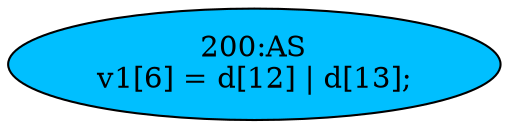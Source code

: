 strict digraph "" {
	node [label="\N"];
	"200:AS"	 [ast="<pyverilog.vparser.ast.Assign object at 0x7f4056d88550>",
		def_var="['v1']",
		fillcolor=deepskyblue,
		label="200:AS
v1[6] = d[12] | d[13];",
		statements="[]",
		style=filled,
		typ=Assign,
		use_var="['d', 'd']"];
}
